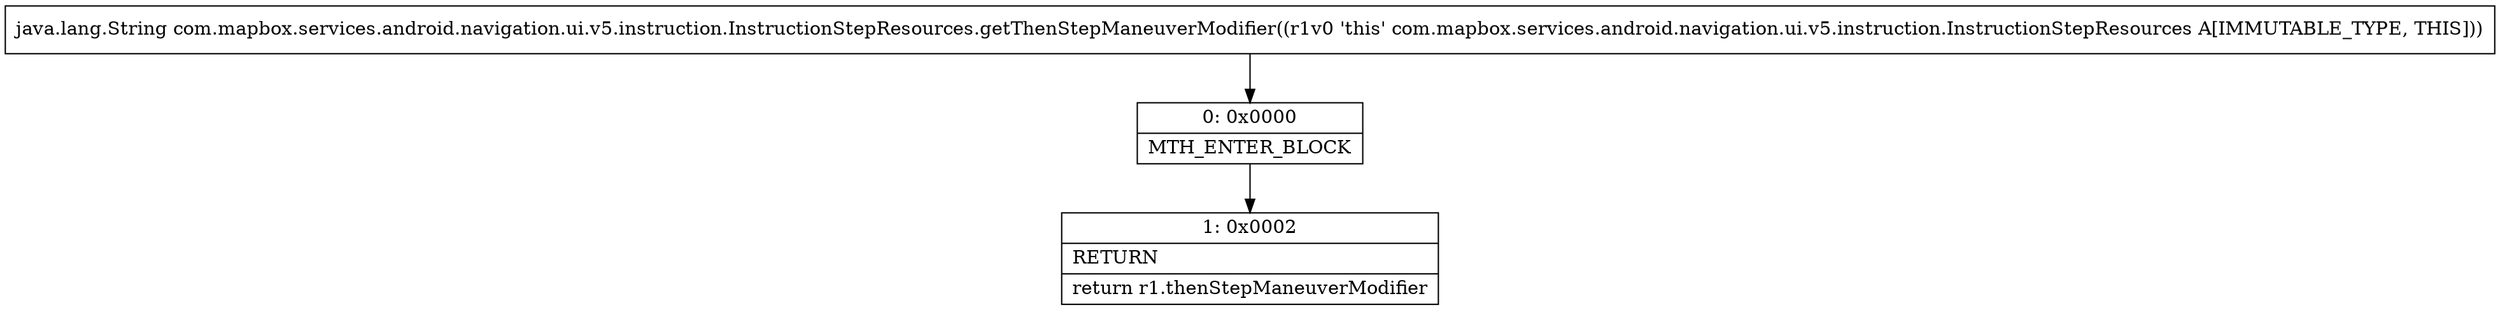 digraph "CFG forcom.mapbox.services.android.navigation.ui.v5.instruction.InstructionStepResources.getThenStepManeuverModifier()Ljava\/lang\/String;" {
Node_0 [shape=record,label="{0\:\ 0x0000|MTH_ENTER_BLOCK\l}"];
Node_1 [shape=record,label="{1\:\ 0x0002|RETURN\l|return r1.thenStepManeuverModifier\l}"];
MethodNode[shape=record,label="{java.lang.String com.mapbox.services.android.navigation.ui.v5.instruction.InstructionStepResources.getThenStepManeuverModifier((r1v0 'this' com.mapbox.services.android.navigation.ui.v5.instruction.InstructionStepResources A[IMMUTABLE_TYPE, THIS])) }"];
MethodNode -> Node_0;
Node_0 -> Node_1;
}

